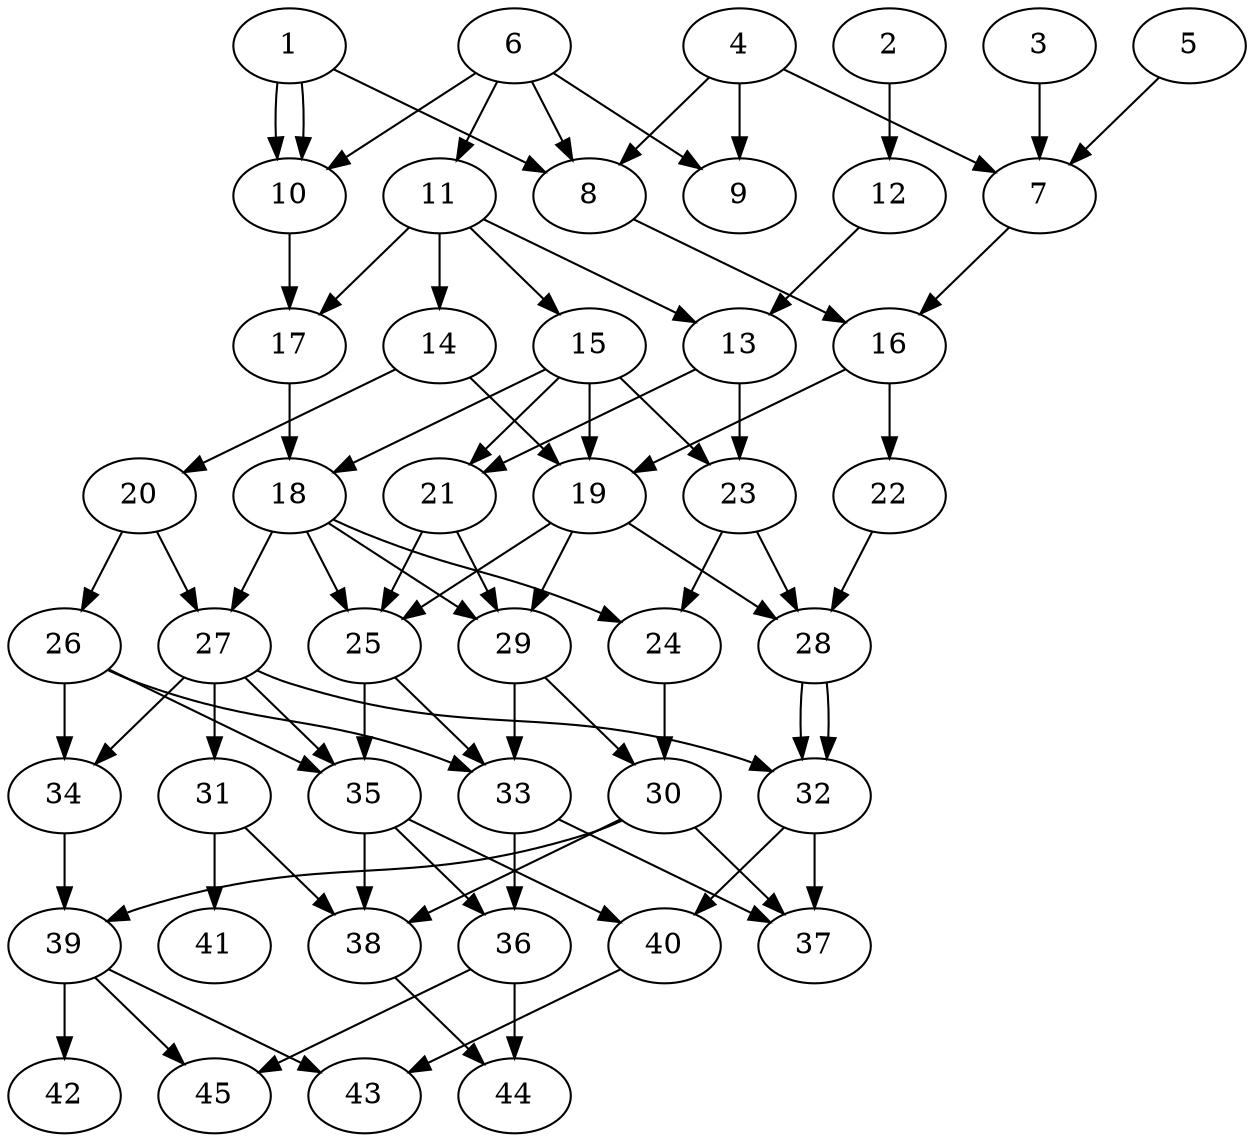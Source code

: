 // DAG automatically generated by daggen at Thu Oct  3 14:07:25 2019
// ./daggen --dot -n 45 --ccr 0.5 --fat 0.5 --regular 0.9 --density 0.5 --mindata 5242880 --maxdata 52428800 
digraph G {
  1 [size="90429440", alpha="0.14", expect_size="45214720"] 
  1 -> 8 [size ="45214720"]
  1 -> 10 [size ="45214720"]
  1 -> 10 [size ="45214720"]
  2 [size="30771200", alpha="0.11", expect_size="15385600"] 
  2 -> 12 [size ="15385600"]
  3 [size="77674496", alpha="0.12", expect_size="38837248"] 
  3 -> 7 [size ="38837248"]
  4 [size="76748800", alpha="0.03", expect_size="38374400"] 
  4 -> 7 [size ="38374400"]
  4 -> 8 [size ="38374400"]
  4 -> 9 [size ="38374400"]
  5 [size="44183552", alpha="0.10", expect_size="22091776"] 
  5 -> 7 [size ="22091776"]
  6 [size="18946048", alpha="0.04", expect_size="9473024"] 
  6 -> 8 [size ="9473024"]
  6 -> 9 [size ="9473024"]
  6 -> 10 [size ="9473024"]
  6 -> 11 [size ="9473024"]
  7 [size="22499328", alpha="0.08", expect_size="11249664"] 
  7 -> 16 [size ="11249664"]
  8 [size="32182272", alpha="0.04", expect_size="16091136"] 
  8 -> 16 [size ="16091136"]
  9 [size="24150016", alpha="0.19", expect_size="12075008"] 
  10 [size="98295808", alpha="0.16", expect_size="49147904"] 
  10 -> 17 [size ="49147904"]
  11 [size="101920768", alpha="0.03", expect_size="50960384"] 
  11 -> 13 [size ="50960384"]
  11 -> 14 [size ="50960384"]
  11 -> 15 [size ="50960384"]
  11 -> 17 [size ="50960384"]
  12 [size="74727424", alpha="0.00", expect_size="37363712"] 
  12 -> 13 [size ="37363712"]
  13 [size="31082496", alpha="0.02", expect_size="15541248"] 
  13 -> 21 [size ="15541248"]
  13 -> 23 [size ="15541248"]
  14 [size="88729600", alpha="0.16", expect_size="44364800"] 
  14 -> 19 [size ="44364800"]
  14 -> 20 [size ="44364800"]
  15 [size="102141952", alpha="0.11", expect_size="51070976"] 
  15 -> 18 [size ="51070976"]
  15 -> 19 [size ="51070976"]
  15 -> 21 [size ="51070976"]
  15 -> 23 [size ="51070976"]
  16 [size="56997888", alpha="0.17", expect_size="28498944"] 
  16 -> 19 [size ="28498944"]
  16 -> 22 [size ="28498944"]
  17 [size="75399168", alpha="0.20", expect_size="37699584"] 
  17 -> 18 [size ="37699584"]
  18 [size="20340736", alpha="0.08", expect_size="10170368"] 
  18 -> 24 [size ="10170368"]
  18 -> 25 [size ="10170368"]
  18 -> 27 [size ="10170368"]
  18 -> 29 [size ="10170368"]
  19 [size="38901760", alpha="0.20", expect_size="19450880"] 
  19 -> 25 [size ="19450880"]
  19 -> 28 [size ="19450880"]
  19 -> 29 [size ="19450880"]
  20 [size="33968128", alpha="0.04", expect_size="16984064"] 
  20 -> 26 [size ="16984064"]
  20 -> 27 [size ="16984064"]
  21 [size="15308800", alpha="0.05", expect_size="7654400"] 
  21 -> 25 [size ="7654400"]
  21 -> 29 [size ="7654400"]
  22 [size="27680768", alpha="0.10", expect_size="13840384"] 
  22 -> 28 [size ="13840384"]
  23 [size="29261824", alpha="0.09", expect_size="14630912"] 
  23 -> 24 [size ="14630912"]
  23 -> 28 [size ="14630912"]
  24 [size="39571456", alpha="0.02", expect_size="19785728"] 
  24 -> 30 [size ="19785728"]
  25 [size="21362688", alpha="0.03", expect_size="10681344"] 
  25 -> 33 [size ="10681344"]
  25 -> 35 [size ="10681344"]
  26 [size="73426944", alpha="0.05", expect_size="36713472"] 
  26 -> 33 [size ="36713472"]
  26 -> 34 [size ="36713472"]
  26 -> 35 [size ="36713472"]
  27 [size="60981248", alpha="0.10", expect_size="30490624"] 
  27 -> 31 [size ="30490624"]
  27 -> 32 [size ="30490624"]
  27 -> 34 [size ="30490624"]
  27 -> 35 [size ="30490624"]
  28 [size="58673152", alpha="0.20", expect_size="29336576"] 
  28 -> 32 [size ="29336576"]
  28 -> 32 [size ="29336576"]
  29 [size="94339072", alpha="0.12", expect_size="47169536"] 
  29 -> 30 [size ="47169536"]
  29 -> 33 [size ="47169536"]
  30 [size="94222336", alpha="0.03", expect_size="47111168"] 
  30 -> 37 [size ="47111168"]
  30 -> 38 [size ="47111168"]
  30 -> 39 [size ="47111168"]
  31 [size="17915904", alpha="0.13", expect_size="8957952"] 
  31 -> 38 [size ="8957952"]
  31 -> 41 [size ="8957952"]
  32 [size="39739392", alpha="0.17", expect_size="19869696"] 
  32 -> 37 [size ="19869696"]
  32 -> 40 [size ="19869696"]
  33 [size="85604352", alpha="0.06", expect_size="42802176"] 
  33 -> 36 [size ="42802176"]
  33 -> 37 [size ="42802176"]
  34 [size="33957888", alpha="0.10", expect_size="16978944"] 
  34 -> 39 [size ="16978944"]
  35 [size="45438976", alpha="0.15", expect_size="22719488"] 
  35 -> 36 [size ="22719488"]
  35 -> 38 [size ="22719488"]
  35 -> 40 [size ="22719488"]
  36 [size="59369472", alpha="0.09", expect_size="29684736"] 
  36 -> 44 [size ="29684736"]
  36 -> 45 [size ="29684736"]
  37 [size="84211712", alpha="0.17", expect_size="42105856"] 
  38 [size="37609472", alpha="0.07", expect_size="18804736"] 
  38 -> 44 [size ="18804736"]
  39 [size="35631104", alpha="0.03", expect_size="17815552"] 
  39 -> 42 [size ="17815552"]
  39 -> 43 [size ="17815552"]
  39 -> 45 [size ="17815552"]
  40 [size="91938816", alpha="0.04", expect_size="45969408"] 
  40 -> 43 [size ="45969408"]
  41 [size="11229184", alpha="0.06", expect_size="5614592"] 
  42 [size="73682944", alpha="0.12", expect_size="36841472"] 
  43 [size="60428288", alpha="0.01", expect_size="30214144"] 
  44 [size="86433792", alpha="0.17", expect_size="43216896"] 
  45 [size="41197568", alpha="0.15", expect_size="20598784"] 
}
